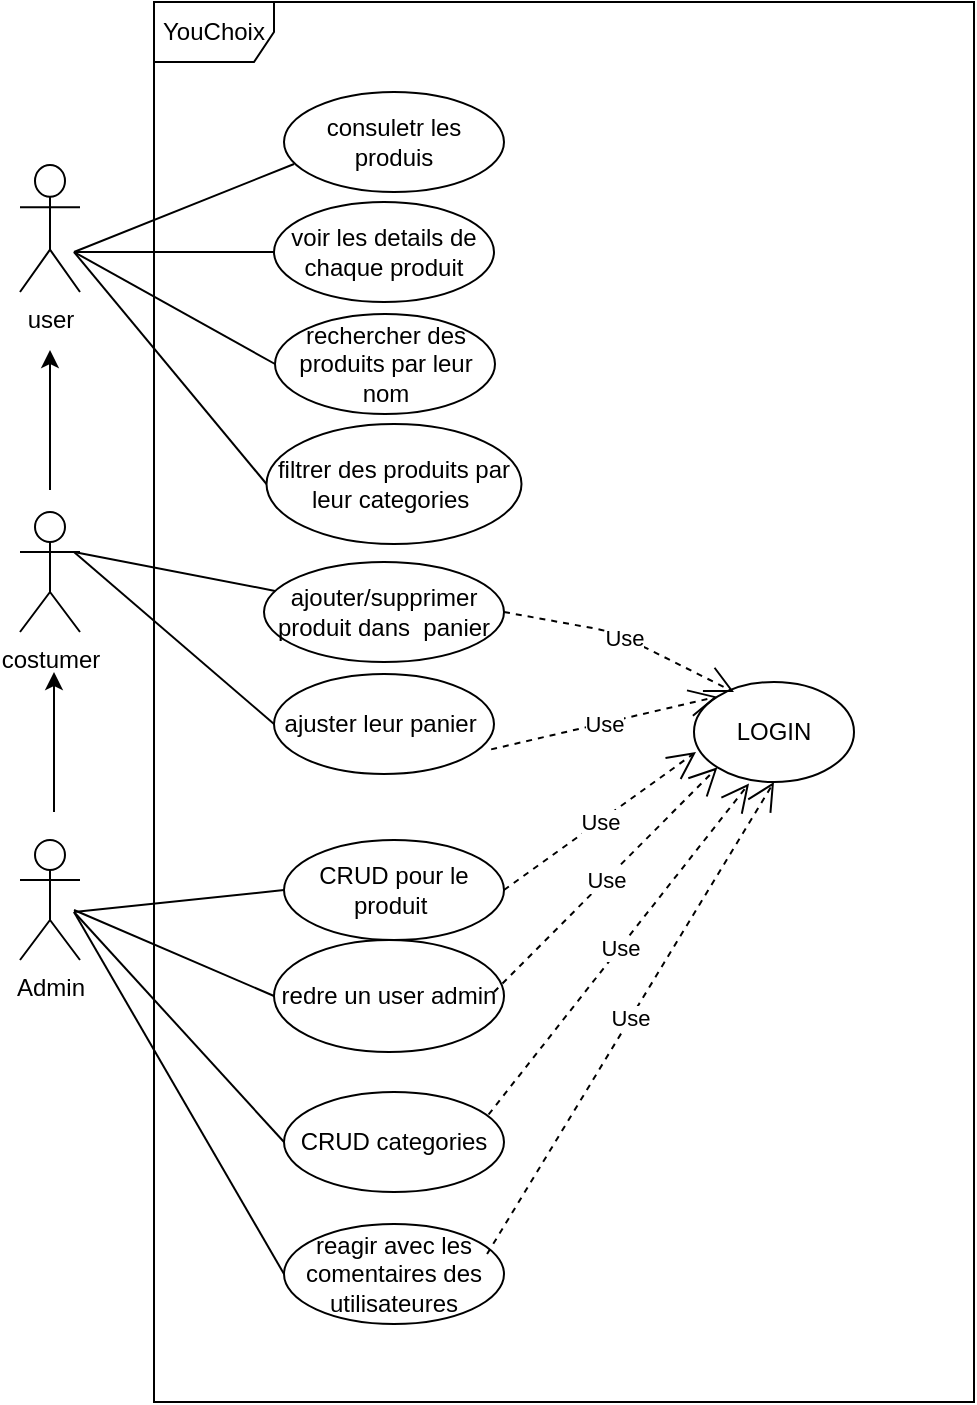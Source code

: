 <mxfile pages="1">
    <diagram id="3ldU3HKUhR_c8mddi6MC" name="Page-1">
        <mxGraphModel dx="1158" dy="851" grid="1" gridSize="10" guides="1" tooltips="1" connect="1" arrows="1" fold="1" page="0" pageScale="1" pageWidth="850" pageHeight="1100" background="none" math="0" shadow="0">
            <root>
                <mxCell id="0"/>
                <mxCell id="1" parent="0"/>
                <mxCell id="2" value="YouChoix" style="shape=umlFrame;whiteSpace=wrap;html=1;fillColor=default;" parent="1" vertex="1">
                    <mxGeometry x="-110" y="-125" width="410" height="700" as="geometry"/>
                </mxCell>
                <mxCell id="3" value="costumer" style="shape=umlActor;verticalLabelPosition=bottom;labelBackgroundColor=#ffffff;verticalAlign=top;html=1;" parent="1" vertex="1">
                    <mxGeometry x="-177" y="130" width="30" height="60" as="geometry"/>
                </mxCell>
                <mxCell id="6" value="consuletr les produis" style="ellipse;whiteSpace=wrap;html=1;" parent="1" vertex="1">
                    <mxGeometry x="-45" y="-80" width="110" height="50" as="geometry"/>
                </mxCell>
                <mxCell id="7" value="voir les details de chaque produit" style="ellipse;whiteSpace=wrap;html=1;" parent="1" vertex="1">
                    <mxGeometry x="-50" y="-25" width="110" height="50" as="geometry"/>
                </mxCell>
                <mxCell id="9" value="ajouter/supprimer produit dans&amp;nbsp; panier" style="ellipse;whiteSpace=wrap;html=1;" parent="1" vertex="1">
                    <mxGeometry x="-55" y="155" width="120" height="50" as="geometry"/>
                </mxCell>
                <mxCell id="10" value="ajuster leur panier&amp;nbsp;" style="ellipse;whiteSpace=wrap;html=1;" parent="1" vertex="1">
                    <mxGeometry x="-50" y="211" width="110" height="50" as="geometry"/>
                </mxCell>
                <mxCell id="18" value="Admin" style="shape=umlActor;verticalLabelPosition=bottom;labelBackgroundColor=#ffffff;verticalAlign=top;html=1;" parent="1" vertex="1">
                    <mxGeometry x="-177" y="294" width="30" height="60" as="geometry"/>
                </mxCell>
                <mxCell id="22" value="CRUD pour le produit&amp;nbsp;" style="ellipse;whiteSpace=wrap;html=1;" parent="1" vertex="1">
                    <mxGeometry x="-45" y="294" width="110" height="50" as="geometry"/>
                </mxCell>
                <mxCell id="24" value="reagir avec les comentaires des utilisateures" style="ellipse;whiteSpace=wrap;html=1;" parent="1" vertex="1">
                    <mxGeometry x="-45" y="486" width="110" height="50" as="geometry"/>
                </mxCell>
                <mxCell id="25" value="redre un user admin" style="ellipse;whiteSpace=wrap;html=1;" parent="1" vertex="1">
                    <mxGeometry x="-50" y="344" width="115" height="56" as="geometry"/>
                </mxCell>
                <mxCell id="26" value="CRUD categories" style="ellipse;whiteSpace=wrap;html=1;" parent="1" vertex="1">
                    <mxGeometry x="-45" y="420" width="110" height="50" as="geometry"/>
                </mxCell>
                <mxCell id="27" value="LOGIN" style="ellipse;whiteSpace=wrap;html=1;" parent="1" vertex="1">
                    <mxGeometry x="160" y="215" width="80" height="50" as="geometry"/>
                </mxCell>
                <mxCell id="28" value="" style="endArrow=classic;html=1;" parent="1" edge="1">
                    <mxGeometry width="50" height="50" relative="1" as="geometry">
                        <mxPoint x="-160" y="280" as="sourcePoint"/>
                        <mxPoint x="-160" y="210" as="targetPoint"/>
                    </mxGeometry>
                </mxCell>
                <mxCell id="29" value="" style="endArrow=none;html=1;" parent="1" target="9" edge="1">
                    <mxGeometry width="50" height="50" relative="1" as="geometry">
                        <mxPoint x="-150" y="150" as="sourcePoint"/>
                        <mxPoint x="-75" y="215" as="targetPoint"/>
                    </mxGeometry>
                </mxCell>
                <mxCell id="30" value="" style="endArrow=none;html=1;entryX=0;entryY=0.5;entryDx=0;entryDy=0;" parent="1" target="10" edge="1">
                    <mxGeometry width="50" height="50" relative="1" as="geometry">
                        <mxPoint x="-150" y="150" as="sourcePoint"/>
                        <mxPoint x="-40.0" y="78" as="targetPoint"/>
                    </mxGeometry>
                </mxCell>
                <mxCell id="34" value="" style="endArrow=none;html=1;entryX=0;entryY=0.5;entryDx=0;entryDy=0;" parent="1" target="22" edge="1">
                    <mxGeometry width="50" height="50" relative="1" as="geometry">
                        <mxPoint x="-150" y="330" as="sourcePoint"/>
                        <mxPoint x="-140" y="610" as="targetPoint"/>
                    </mxGeometry>
                </mxCell>
                <mxCell id="35" value="" style="endArrow=none;html=1;entryX=0;entryY=0.5;entryDx=0;entryDy=0;" parent="1" target="25" edge="1">
                    <mxGeometry width="50" height="50" relative="1" as="geometry">
                        <mxPoint x="-150" y="329" as="sourcePoint"/>
                        <mxPoint x="-35.0" y="329" as="targetPoint"/>
                    </mxGeometry>
                </mxCell>
                <mxCell id="36" value="" style="endArrow=none;html=1;entryX=0;entryY=0.5;entryDx=0;entryDy=0;" parent="1" target="26" edge="1">
                    <mxGeometry width="50" height="50" relative="1" as="geometry">
                        <mxPoint x="-150" y="330" as="sourcePoint"/>
                        <mxPoint x="-25.0" y="339" as="targetPoint"/>
                    </mxGeometry>
                </mxCell>
                <mxCell id="37" value="" style="endArrow=none;html=1;entryX=0;entryY=0.5;entryDx=0;entryDy=0;" parent="1" target="24" edge="1">
                    <mxGeometry width="50" height="50" relative="1" as="geometry">
                        <mxPoint x="-150" y="330" as="sourcePoint"/>
                        <mxPoint x="-15.0" y="349" as="targetPoint"/>
                    </mxGeometry>
                </mxCell>
                <mxCell id="38" value="" style="endArrow=none;html=1;entryX=0;entryY=0.5;entryDx=0;entryDy=0;" parent="1" target="7" edge="1">
                    <mxGeometry width="50" height="50" relative="1" as="geometry">
                        <mxPoint x="-150" as="sourcePoint"/>
                        <mxPoint x="-39.989" y="78.472" as="targetPoint"/>
                    </mxGeometry>
                </mxCell>
                <mxCell id="39" value="" style="endArrow=none;html=1;entryX=0.046;entryY=0.72;entryDx=0;entryDy=0;entryPerimeter=0;" parent="1" target="6" edge="1">
                    <mxGeometry width="50" height="50" relative="1" as="geometry">
                        <mxPoint x="-150" as="sourcePoint"/>
                        <mxPoint x="-29.989" y="88.472" as="targetPoint"/>
                    </mxGeometry>
                </mxCell>
                <mxCell id="42" value="Use" style="endArrow=open;endSize=12;dashed=1;html=1;exitX=0.923;exitY=0.301;exitDx=0;exitDy=0;exitPerimeter=0;entryX=0.5;entryY=1;entryDx=0;entryDy=0;" parent="1" source="24" target="27" edge="1">
                    <mxGeometry width="160" relative="1" as="geometry">
                        <mxPoint x="-190" y="610" as="sourcePoint"/>
                        <mxPoint x="-30" y="610" as="targetPoint"/>
                    </mxGeometry>
                </mxCell>
                <mxCell id="45" value="Use" style="endArrow=open;endSize=12;dashed=1;html=1;exitX=0.93;exitY=0.225;exitDx=0;exitDy=0;exitPerimeter=0;entryX=0.344;entryY=1.015;entryDx=0;entryDy=0;entryPerimeter=0;" parent="1" source="26" target="27" edge="1">
                    <mxGeometry width="160" relative="1" as="geometry">
                        <mxPoint x="66.53" y="511.05" as="sourcePoint"/>
                        <mxPoint x="194.4" y="281.25" as="targetPoint"/>
                    </mxGeometry>
                </mxCell>
                <mxCell id="46" value="Use" style="endArrow=open;endSize=12;dashed=1;html=1;entryX=0;entryY=1;entryDx=0;entryDy=0;" parent="1" target="27" edge="1">
                    <mxGeometry width="160" relative="1" as="geometry">
                        <mxPoint x="60" y="370" as="sourcePoint"/>
                        <mxPoint x="170" y="260" as="targetPoint"/>
                    </mxGeometry>
                </mxCell>
                <mxCell id="47" value="Use" style="endArrow=open;endSize=12;dashed=1;html=1;exitX=1;exitY=0.5;exitDx=0;exitDy=0;" parent="1" source="22" edge="1">
                    <mxGeometry width="160" relative="1" as="geometry">
                        <mxPoint x="70" y="380" as="sourcePoint"/>
                        <mxPoint x="161" y="250" as="targetPoint"/>
                    </mxGeometry>
                </mxCell>
                <mxCell id="50" value="Use" style="endArrow=open;endSize=12;dashed=1;html=1;exitX=0.987;exitY=0.754;exitDx=0;exitDy=0;exitPerimeter=0;entryX=0;entryY=0;entryDx=0;entryDy=0;" parent="1" source="10" target="27" edge="1">
                    <mxGeometry width="160" relative="1" as="geometry">
                        <mxPoint x="85.0" y="245" as="sourcePoint"/>
                        <mxPoint x="180" y="260" as="targetPoint"/>
                    </mxGeometry>
                </mxCell>
                <mxCell id="53" value="Use" style="endArrow=open;endSize=12;dashed=1;html=1;exitX=1;exitY=0.5;exitDx=0;exitDy=0;" parent="1" source="9" edge="1">
                    <mxGeometry width="160" relative="1" as="geometry">
                        <mxPoint x="95.0" y="255" as="sourcePoint"/>
                        <mxPoint x="180" y="220" as="targetPoint"/>
                        <Array as="points">
                            <mxPoint x="120" y="190"/>
                        </Array>
                    </mxGeometry>
                </mxCell>
                <mxCell id="55" value="user" style="shape=umlActor;verticalLabelPosition=bottom;labelBackgroundColor=#ffffff;verticalAlign=top;html=1;outlineConnect=0;" parent="1" vertex="1">
                    <mxGeometry x="-177" y="-43.5" width="30" height="63.5" as="geometry"/>
                </mxCell>
                <mxCell id="64" value="" style="endArrow=classic;html=1;" parent="1" edge="1">
                    <mxGeometry width="50" height="50" relative="1" as="geometry">
                        <mxPoint x="-162" y="119" as="sourcePoint"/>
                        <mxPoint x="-162" y="49" as="targetPoint"/>
                    </mxGeometry>
                </mxCell>
                <mxCell id="66" value="rechercher des produits par leur nom" style="ellipse;whiteSpace=wrap;html=1;" vertex="1" parent="1">
                    <mxGeometry x="-49.5" y="31" width="110" height="50" as="geometry"/>
                </mxCell>
                <mxCell id="67" value="" style="endArrow=none;html=1;entryX=0;entryY=0.5;entryDx=0;entryDy=0;" edge="1" parent="1" target="66">
                    <mxGeometry width="50" height="50" relative="1" as="geometry">
                        <mxPoint x="-150" as="sourcePoint"/>
                        <mxPoint x="-35.0" y="26" as="targetPoint"/>
                    </mxGeometry>
                </mxCell>
                <mxCell id="68" value="filtrer des produits par leur categories&amp;nbsp;" style="ellipse;whiteSpace=wrap;html=1;" vertex="1" parent="1">
                    <mxGeometry x="-53.75" y="86" width="127.5" height="60" as="geometry"/>
                </mxCell>
                <mxCell id="69" value="" style="endArrow=none;html=1;entryX=0;entryY=0.5;entryDx=0;entryDy=0;" edge="1" parent="1" target="68">
                    <mxGeometry width="50" height="50" relative="1" as="geometry">
                        <mxPoint x="-150" as="sourcePoint"/>
                        <mxPoint x="-39.5" y="66" as="targetPoint"/>
                    </mxGeometry>
                </mxCell>
            </root>
        </mxGraphModel>
    </diagram>
</mxfile>
